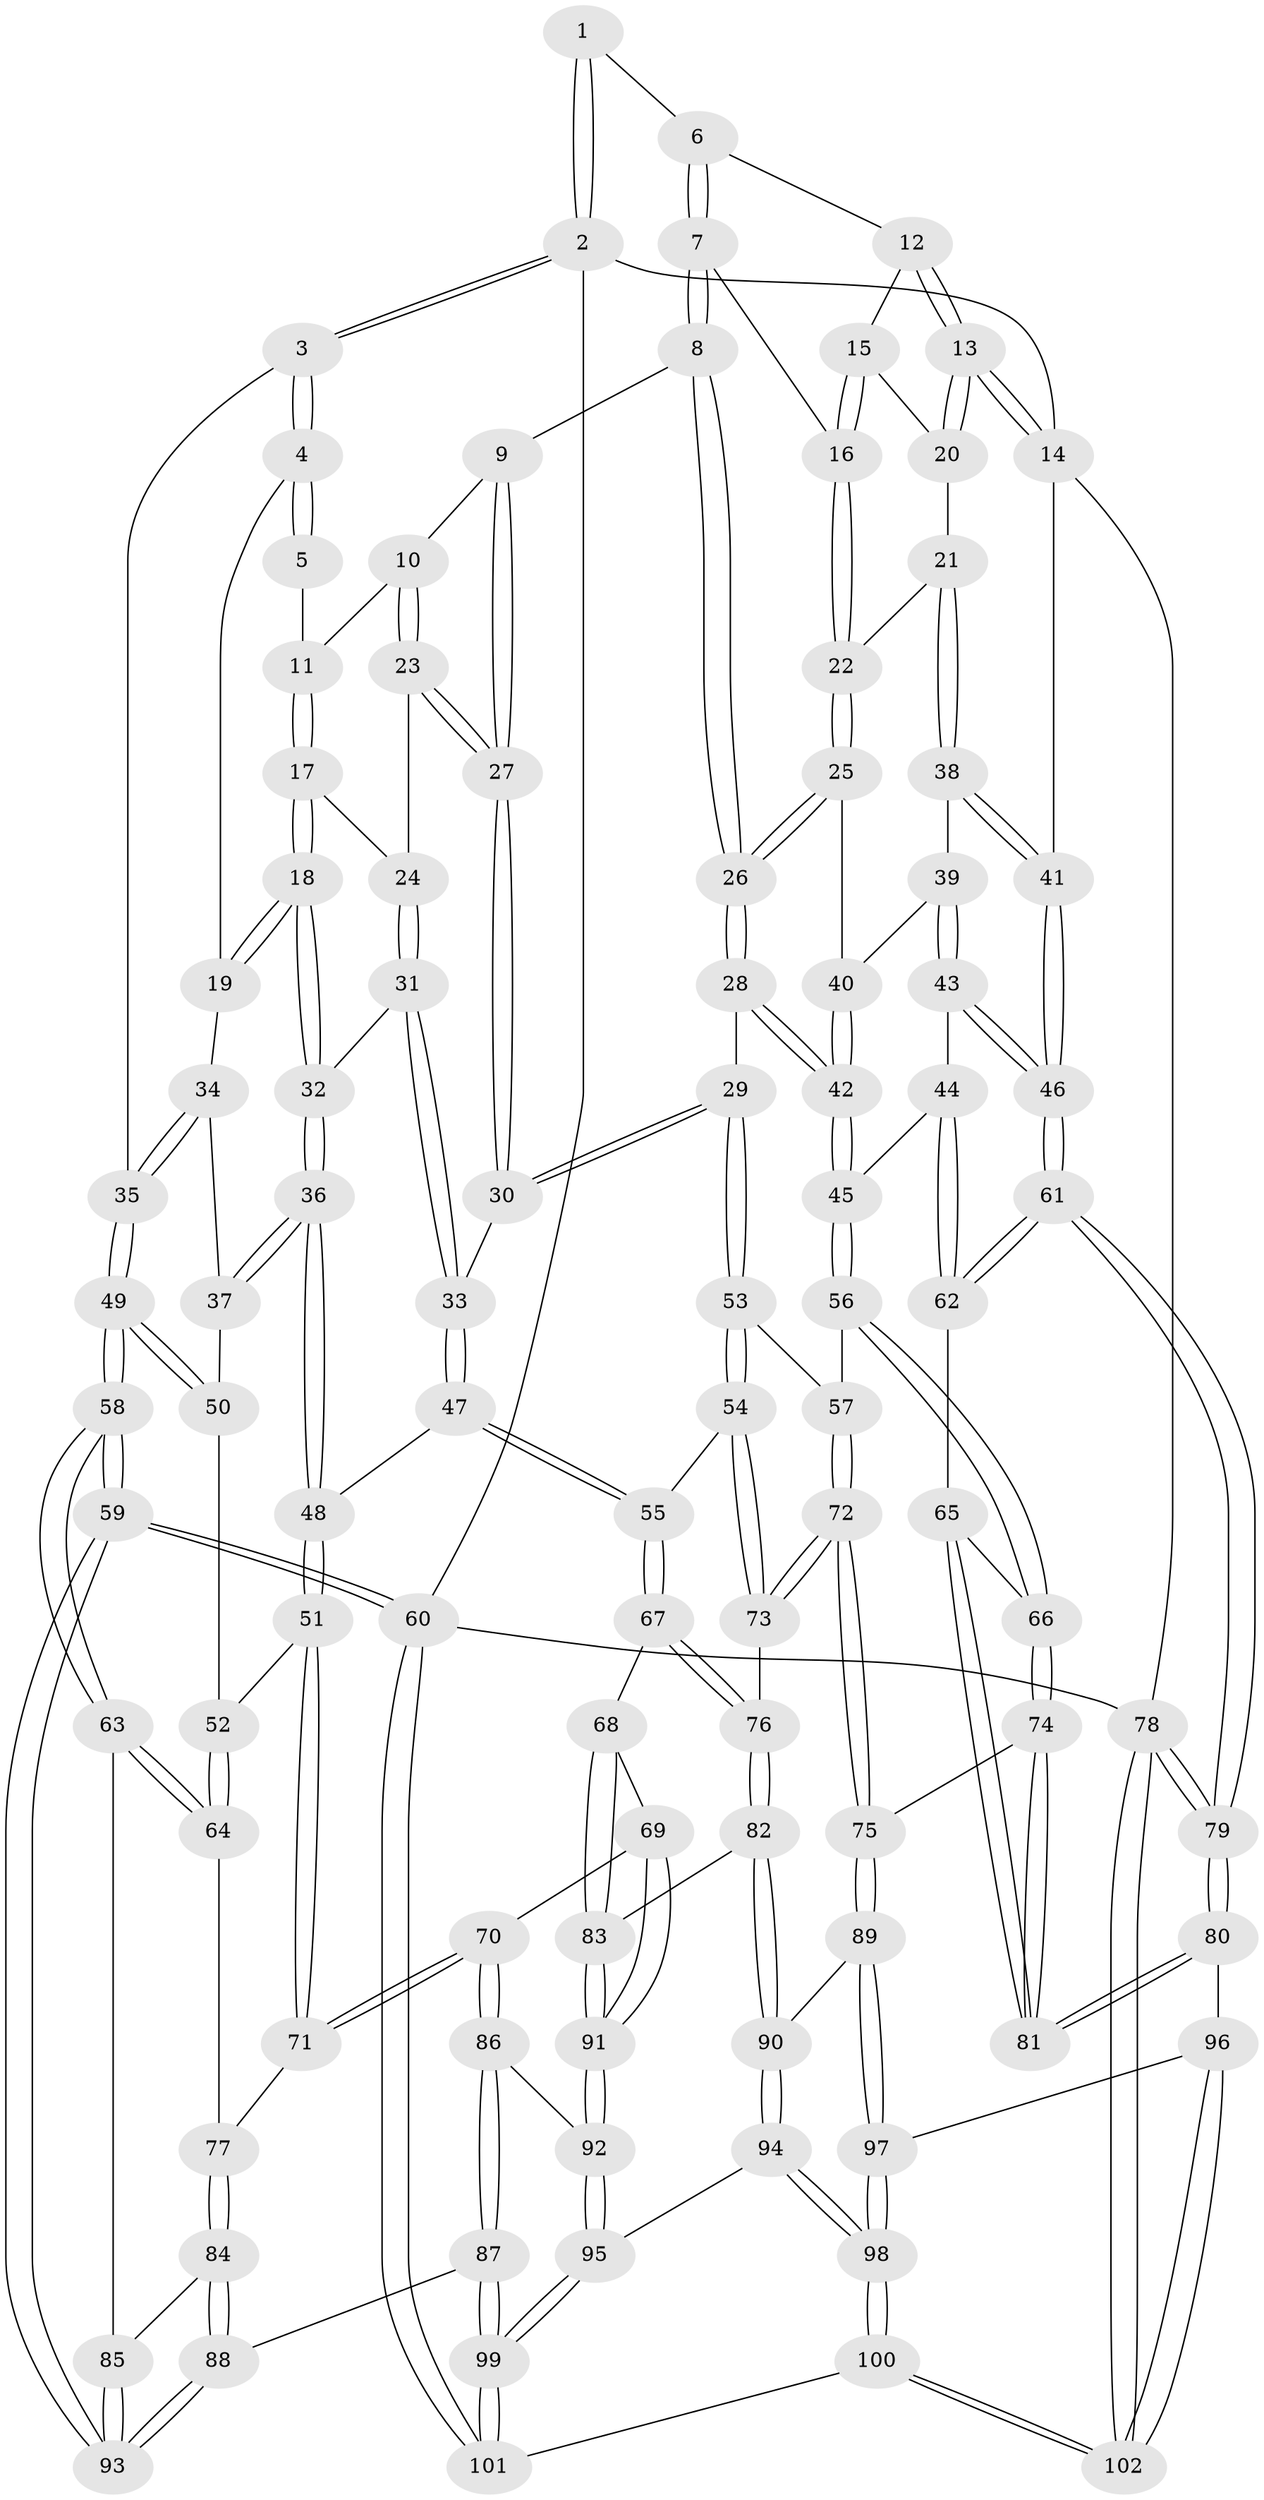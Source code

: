 // Generated by graph-tools (version 1.1) at 2025/11/02/21/25 10:11:12]
// undirected, 102 vertices, 252 edges
graph export_dot {
graph [start="1"]
  node [color=gray90,style=filled];
  1 [pos="+0.25785911330838873+0"];
  2 [pos="+0+0"];
  3 [pos="+0+0"];
  4 [pos="+0.14993254106648868+0.1643328088649663"];
  5 [pos="+0.24772023492667897+0"];
  6 [pos="+0.6072979149616519+0"];
  7 [pos="+0.6066985488686527+0.055750490124972775"];
  8 [pos="+0.5995949235222578+0.06621708977535501"];
  9 [pos="+0.5989398256458756+0.06680561657337802"];
  10 [pos="+0.45167456651295435+0.1636509254975415"];
  11 [pos="+0.32688167025262216+0.10393011206988564"];
  12 [pos="+0.6184274190759416+0"];
  13 [pos="+1+0"];
  14 [pos="+1+0"];
  15 [pos="+0.8968609278645759+0.14006568042717457"];
  16 [pos="+0.6794315714582391+0.11548805874443206"];
  17 [pos="+0.2840525234548661+0.20450720808515999"];
  18 [pos="+0.1658908064198987+0.22619617056717056"];
  19 [pos="+0.15401745915297715+0.21975418143947553"];
  20 [pos="+0.9101040044695676+0.14251484606387882"];
  21 [pos="+0.8891841163943898+0.274546242495494"];
  22 [pos="+0.7472777025470401+0.23714987047469563"];
  23 [pos="+0.42152846349507467+0.22063074376497574"];
  24 [pos="+0.3668719633210692+0.24482538572869922"];
  25 [pos="+0.7075386360790212+0.32812578318376573"];
  26 [pos="+0.6297631104293487+0.3870623839139389"];
  27 [pos="+0.5054873793114928+0.3728241485489442"];
  28 [pos="+0.6240843099757759+0.3971670914599265"];
  29 [pos="+0.5901767737676696+0.4151097014278963"];
  30 [pos="+0.5061376204666512+0.3756257214769981"];
  31 [pos="+0.33243828988097823+0.3403735110265086"];
  32 [pos="+0.24484422344974774+0.35653229531692177"];
  33 [pos="+0.41497213715997855+0.4082607629686664"];
  34 [pos="+0.13727195718106888+0.22949080006028744"];
  35 [pos="+0+0.28360860636370305"];
  36 [pos="+0.21357103856114107+0.4493675630084677"];
  37 [pos="+0.0779386305346424+0.41426248842668256"];
  38 [pos="+0.8897354826383868+0.2757077475127808"];
  39 [pos="+0.8881151367422272+0.29360898870640895"];
  40 [pos="+0.7929395372754264+0.35579447617759263"];
  41 [pos="+1+0.26724532296070774"];
  42 [pos="+0.7863301498345169+0.47669021157655217"];
  43 [pos="+0.936282016965492+0.44656570451097877"];
  44 [pos="+0.8709491040872614+0.4910407293135404"];
  45 [pos="+0.8096742170997365+0.5011571805469844"];
  46 [pos="+1+0.49010770787424335"];
  47 [pos="+0.36832731296085613+0.5085224614663434"];
  48 [pos="+0.2320455699128212+0.4988132754533126"];
  49 [pos="+0+0.3769673751507129"];
  50 [pos="+0.0769770544758977+0.414611338449718"];
  51 [pos="+0.1939949078678068+0.5762785093955567"];
  52 [pos="+0.0700190255872251+0.5428242697980558"];
  53 [pos="+0.5798881322257649+0.509539756237445"];
  54 [pos="+0.5515087696652999+0.5404682536471352"];
  55 [pos="+0.41124061103537085+0.5751216052299872"];
  56 [pos="+0.7784610941987685+0.5573435519569934"];
  57 [pos="+0.6516271543324184+0.5645178526059912"];
  58 [pos="+0+0.6078229786533024"];
  59 [pos="+0+0.9221245430746431"];
  60 [pos="+0+1"];
  61 [pos="+1+0.625760853809471"];
  62 [pos="+0.9277278081706951+0.6431327247860802"];
  63 [pos="+0+0.6094722881829057"];
  64 [pos="+0+0.5937825263851194"];
  65 [pos="+0.9221304935365524+0.6483891783539204"];
  66 [pos="+0.7825427654925992+0.6585318740824644"];
  67 [pos="+0.409184143565347+0.5866323830097913"];
  68 [pos="+0.3629761650845035+0.6502128861139262"];
  69 [pos="+0.3141550721878308+0.6872152760503961"];
  70 [pos="+0.28725018174972333+0.6950345370419577"];
  71 [pos="+0.1969686070217083+0.6235759802926992"];
  72 [pos="+0.6608997710586924+0.6945524325946518"];
  73 [pos="+0.5602094834058413+0.6643288215270219"];
  74 [pos="+0.7436966495375833+0.734277309041775"];
  75 [pos="+0.7126053819551628+0.7473210409391882"];
  76 [pos="+0.50937272225276+0.7006111524225163"];
  77 [pos="+0.1412536671265792+0.6685253285553803"];
  78 [pos="+1+1"];
  79 [pos="+1+0.8514286662643101"];
  80 [pos="+0.9423268189637016+0.852604029622268"];
  81 [pos="+0.9022650607092287+0.8066184801887976"];
  82 [pos="+0.5011654362521046+0.7257364828104024"];
  83 [pos="+0.47116277803277407+0.747706014900728"];
  84 [pos="+0.11207381547666831+0.7296441494096421"];
  85 [pos="+0.07492307676905902+0.7248823446985788"];
  86 [pos="+0.2622706057857233+0.8224429278925678"];
  87 [pos="+0.20183658805403903+0.8937327132111232"];
  88 [pos="+0.13841827366447965+0.8570370927238977"];
  89 [pos="+0.6878676427616455+0.792701130059064"];
  90 [pos="+0.6103776336806228+0.8159660047764045"];
  91 [pos="+0.43896885205176345+0.7940464113598967"];
  92 [pos="+0.4330269235120453+0.8279402074239983"];
  93 [pos="+0+0.8837604226543684"];
  94 [pos="+0.5229418323259538+0.9070902181419803"];
  95 [pos="+0.4604958571848136+0.8848376305325446"];
  96 [pos="+0.8936824156368867+0.9081296209549612"];
  97 [pos="+0.7265705897685508+0.9160463747043832"];
  98 [pos="+0.6366334002698707+1"];
  99 [pos="+0.2510856939494377+1"];
  100 [pos="+0.6392691640978181+1"];
  101 [pos="+0.23914631475466022+1"];
  102 [pos="+0.8367197230634817+1"];
  1 -- 2;
  1 -- 2;
  1 -- 6;
  2 -- 3;
  2 -- 3;
  2 -- 14;
  2 -- 60;
  3 -- 4;
  3 -- 4;
  3 -- 35;
  4 -- 5;
  4 -- 5;
  4 -- 19;
  5 -- 11;
  6 -- 7;
  6 -- 7;
  6 -- 12;
  7 -- 8;
  7 -- 8;
  7 -- 16;
  8 -- 9;
  8 -- 26;
  8 -- 26;
  9 -- 10;
  9 -- 27;
  9 -- 27;
  10 -- 11;
  10 -- 23;
  10 -- 23;
  11 -- 17;
  11 -- 17;
  12 -- 13;
  12 -- 13;
  12 -- 15;
  13 -- 14;
  13 -- 14;
  13 -- 20;
  13 -- 20;
  14 -- 41;
  14 -- 78;
  15 -- 16;
  15 -- 16;
  15 -- 20;
  16 -- 22;
  16 -- 22;
  17 -- 18;
  17 -- 18;
  17 -- 24;
  18 -- 19;
  18 -- 19;
  18 -- 32;
  18 -- 32;
  19 -- 34;
  20 -- 21;
  21 -- 22;
  21 -- 38;
  21 -- 38;
  22 -- 25;
  22 -- 25;
  23 -- 24;
  23 -- 27;
  23 -- 27;
  24 -- 31;
  24 -- 31;
  25 -- 26;
  25 -- 26;
  25 -- 40;
  26 -- 28;
  26 -- 28;
  27 -- 30;
  27 -- 30;
  28 -- 29;
  28 -- 42;
  28 -- 42;
  29 -- 30;
  29 -- 30;
  29 -- 53;
  29 -- 53;
  30 -- 33;
  31 -- 32;
  31 -- 33;
  31 -- 33;
  32 -- 36;
  32 -- 36;
  33 -- 47;
  33 -- 47;
  34 -- 35;
  34 -- 35;
  34 -- 37;
  35 -- 49;
  35 -- 49;
  36 -- 37;
  36 -- 37;
  36 -- 48;
  36 -- 48;
  37 -- 50;
  38 -- 39;
  38 -- 41;
  38 -- 41;
  39 -- 40;
  39 -- 43;
  39 -- 43;
  40 -- 42;
  40 -- 42;
  41 -- 46;
  41 -- 46;
  42 -- 45;
  42 -- 45;
  43 -- 44;
  43 -- 46;
  43 -- 46;
  44 -- 45;
  44 -- 62;
  44 -- 62;
  45 -- 56;
  45 -- 56;
  46 -- 61;
  46 -- 61;
  47 -- 48;
  47 -- 55;
  47 -- 55;
  48 -- 51;
  48 -- 51;
  49 -- 50;
  49 -- 50;
  49 -- 58;
  49 -- 58;
  50 -- 52;
  51 -- 52;
  51 -- 71;
  51 -- 71;
  52 -- 64;
  52 -- 64;
  53 -- 54;
  53 -- 54;
  53 -- 57;
  54 -- 55;
  54 -- 73;
  54 -- 73;
  55 -- 67;
  55 -- 67;
  56 -- 57;
  56 -- 66;
  56 -- 66;
  57 -- 72;
  57 -- 72;
  58 -- 59;
  58 -- 59;
  58 -- 63;
  58 -- 63;
  59 -- 60;
  59 -- 60;
  59 -- 93;
  59 -- 93;
  60 -- 101;
  60 -- 101;
  60 -- 78;
  61 -- 62;
  61 -- 62;
  61 -- 79;
  61 -- 79;
  62 -- 65;
  63 -- 64;
  63 -- 64;
  63 -- 85;
  64 -- 77;
  65 -- 66;
  65 -- 81;
  65 -- 81;
  66 -- 74;
  66 -- 74;
  67 -- 68;
  67 -- 76;
  67 -- 76;
  68 -- 69;
  68 -- 83;
  68 -- 83;
  69 -- 70;
  69 -- 91;
  69 -- 91;
  70 -- 71;
  70 -- 71;
  70 -- 86;
  70 -- 86;
  71 -- 77;
  72 -- 73;
  72 -- 73;
  72 -- 75;
  72 -- 75;
  73 -- 76;
  74 -- 75;
  74 -- 81;
  74 -- 81;
  75 -- 89;
  75 -- 89;
  76 -- 82;
  76 -- 82;
  77 -- 84;
  77 -- 84;
  78 -- 79;
  78 -- 79;
  78 -- 102;
  78 -- 102;
  79 -- 80;
  79 -- 80;
  80 -- 81;
  80 -- 81;
  80 -- 96;
  82 -- 83;
  82 -- 90;
  82 -- 90;
  83 -- 91;
  83 -- 91;
  84 -- 85;
  84 -- 88;
  84 -- 88;
  85 -- 93;
  85 -- 93;
  86 -- 87;
  86 -- 87;
  86 -- 92;
  87 -- 88;
  87 -- 99;
  87 -- 99;
  88 -- 93;
  88 -- 93;
  89 -- 90;
  89 -- 97;
  89 -- 97;
  90 -- 94;
  90 -- 94;
  91 -- 92;
  91 -- 92;
  92 -- 95;
  92 -- 95;
  94 -- 95;
  94 -- 98;
  94 -- 98;
  95 -- 99;
  95 -- 99;
  96 -- 97;
  96 -- 102;
  96 -- 102;
  97 -- 98;
  97 -- 98;
  98 -- 100;
  98 -- 100;
  99 -- 101;
  99 -- 101;
  100 -- 101;
  100 -- 102;
  100 -- 102;
}
